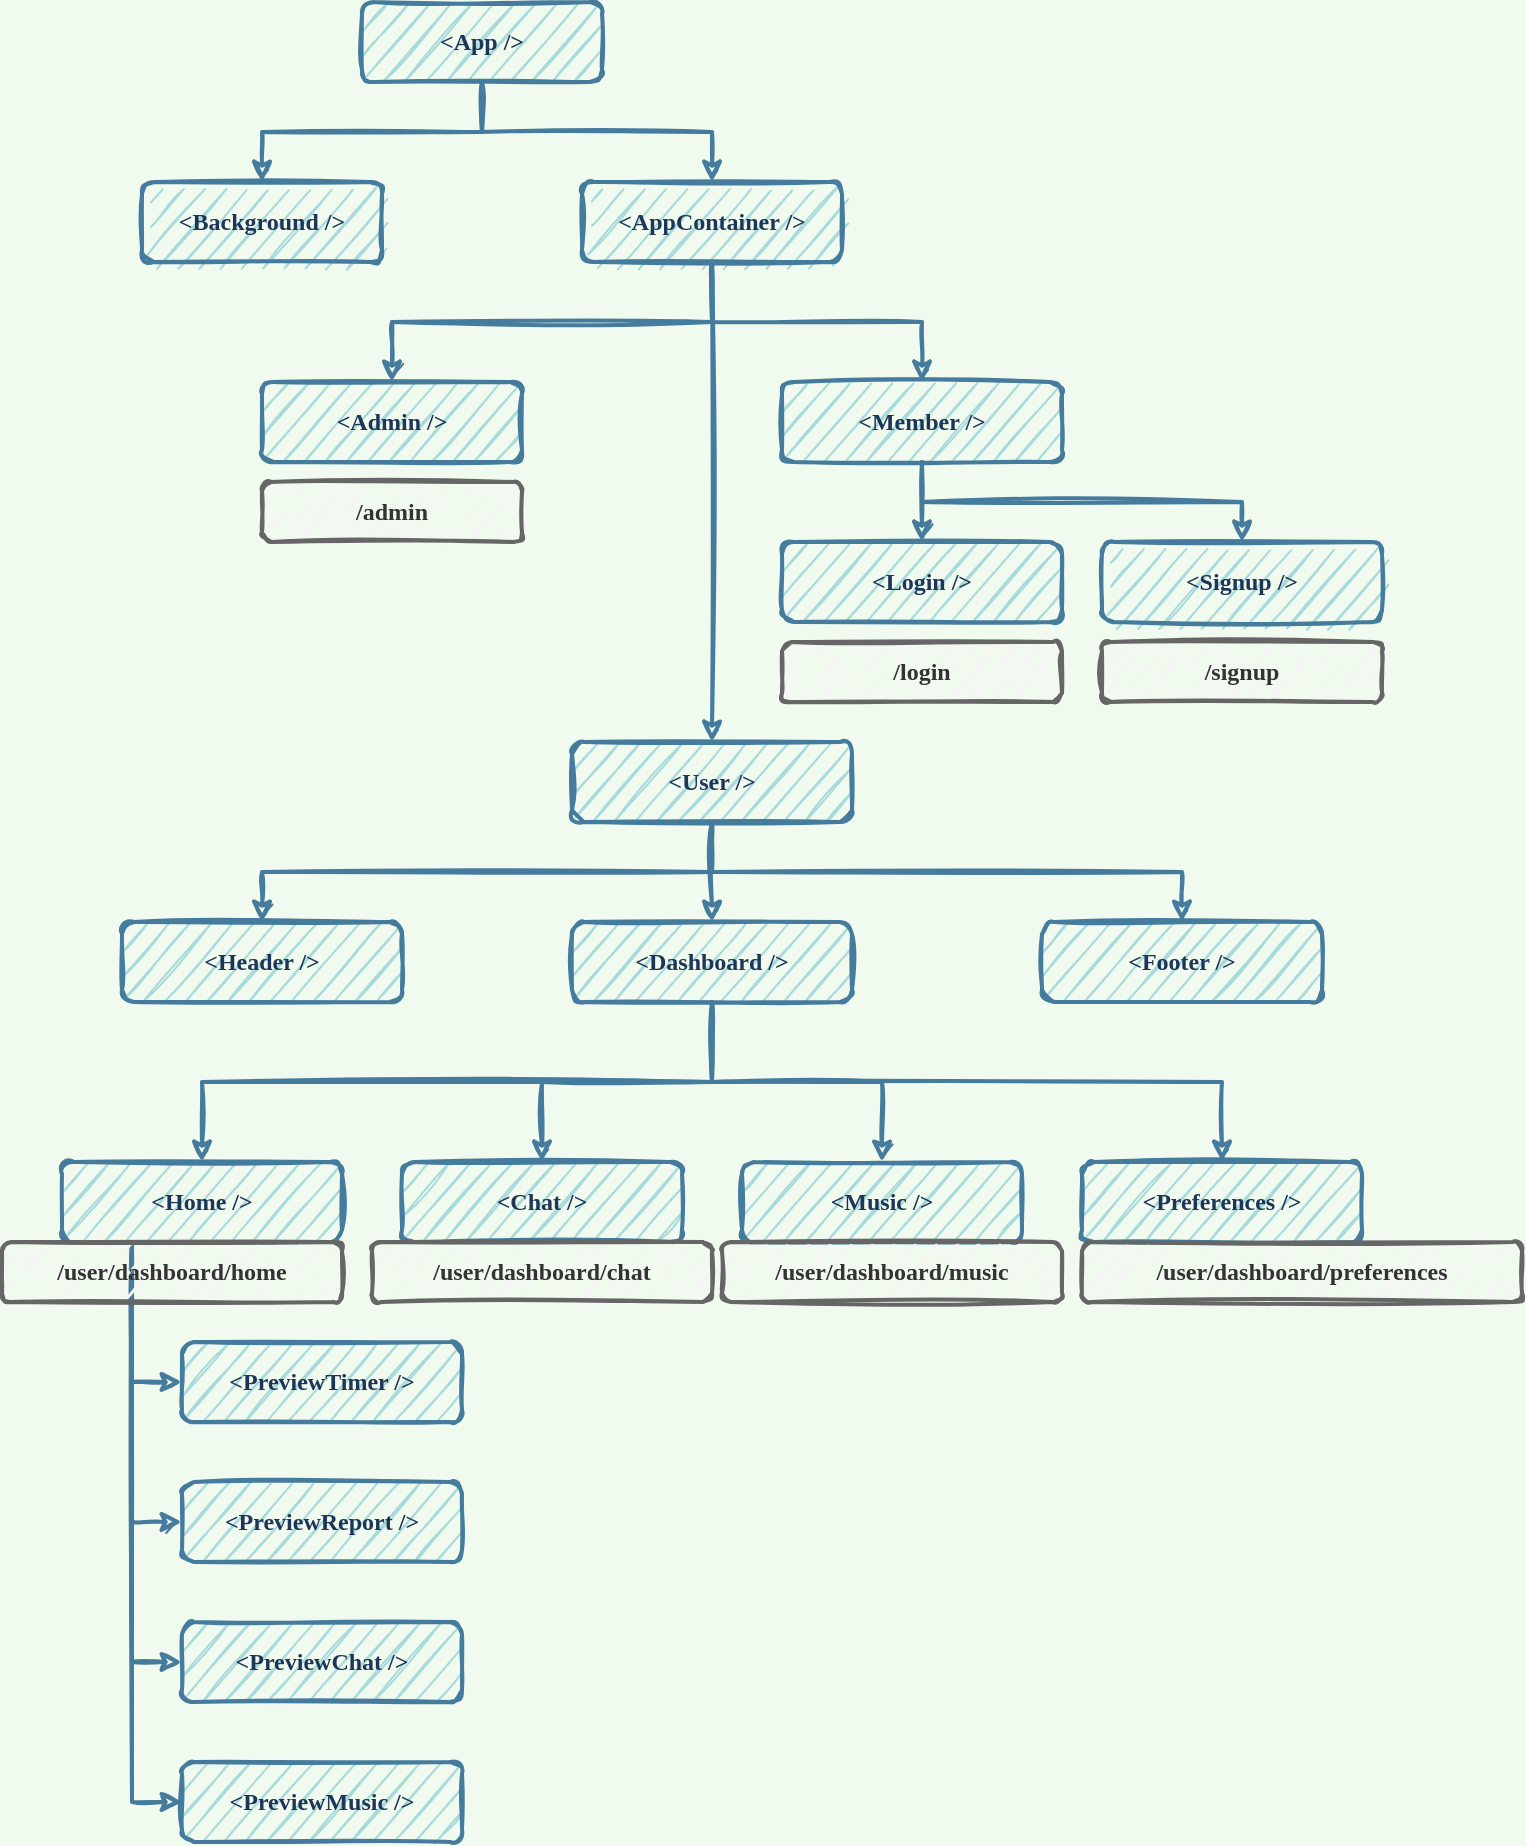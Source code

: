 <mxfile version="14.4.4" type="device"><diagram id="C5RBs43oDa-KdzZeNtuy" name="Page-1"><mxGraphModel dx="2844" dy="1494" grid="1" gridSize="10" guides="1" tooltips="1" connect="1" arrows="1" fold="1" page="1" pageScale="1" pageWidth="827" pageHeight="1169" background="#F1FAEE" math="0" shadow="0"><root><mxCell id="WIyWlLk6GJQsqaUBKTNV-0"/><mxCell id="WIyWlLk6GJQsqaUBKTNV-1" parent="WIyWlLk6GJQsqaUBKTNV-0"/><mxCell id="tVgcVIo0DLN5FByh1amC-3" style="edgeStyle=orthogonalEdgeStyle;rounded=0;orthogonalLoop=1;jettySize=auto;html=1;exitX=0.5;exitY=1;exitDx=0;exitDy=0;entryX=0.5;entryY=0;entryDx=0;entryDy=0;fontFamily=Lucida Console;fontStyle=1;strokeWidth=2;strokeColor=#457B9D;fontColor=#1D3557;labelBackgroundColor=#F1FAEE;sketch=1;" edge="1" parent="WIyWlLk6GJQsqaUBKTNV-1" source="tVgcVIo0DLN5FByh1amC-0" target="tVgcVIo0DLN5FByh1amC-1"><mxGeometry relative="1" as="geometry"/></mxCell><mxCell id="tVgcVIo0DLN5FByh1amC-4" style="edgeStyle=orthogonalEdgeStyle;rounded=0;orthogonalLoop=1;jettySize=auto;html=1;exitX=0.5;exitY=1;exitDx=0;exitDy=0;fontFamily=Lucida Console;fontStyle=1;strokeWidth=2;strokeColor=#457B9D;fontColor=#1D3557;labelBackgroundColor=#F1FAEE;sketch=1;" edge="1" parent="WIyWlLk6GJQsqaUBKTNV-1" source="tVgcVIo0DLN5FByh1amC-0" target="tVgcVIo0DLN5FByh1amC-2"><mxGeometry relative="1" as="geometry"/></mxCell><mxCell id="tVgcVIo0DLN5FByh1amC-0" value="&amp;lt;App /&amp;gt;" style="rounded=1;whiteSpace=wrap;html=1;fontSize=12;glass=0;strokeWidth=2;shadow=0;fontFamily=Lucida Console;fontStyle=1;fillColor=#A8DADC;strokeColor=#457B9D;fontColor=#1D3557;sketch=1;" vertex="1" parent="WIyWlLk6GJQsqaUBKTNV-1"><mxGeometry x="610" y="100" width="120" height="40" as="geometry"/></mxCell><mxCell id="tVgcVIo0DLN5FByh1amC-1" value="&amp;lt;Background /&amp;gt;" style="rounded=1;whiteSpace=wrap;html=1;fontSize=12;glass=0;strokeWidth=2;shadow=0;fontFamily=Lucida Console;fontStyle=1;fillColor=#A8DADC;strokeColor=#457B9D;fontColor=#1D3557;sketch=1;" vertex="1" parent="WIyWlLk6GJQsqaUBKTNV-1"><mxGeometry x="500" y="190" width="120" height="40" as="geometry"/></mxCell><mxCell id="tVgcVIo0DLN5FByh1amC-7" style="edgeStyle=orthogonalEdgeStyle;rounded=0;orthogonalLoop=1;jettySize=auto;html=1;exitX=0.5;exitY=1;exitDx=0;exitDy=0;entryX=0.5;entryY=0;entryDx=0;entryDy=0;strokeColor=#457B9D;fillColor=#A8DADC;fontColor=#1D3557;strokeWidth=2;sketch=1;" edge="1" parent="WIyWlLk6GJQsqaUBKTNV-1" source="tVgcVIo0DLN5FByh1amC-2" target="tVgcVIo0DLN5FByh1amC-6"><mxGeometry relative="1" as="geometry"/></mxCell><mxCell id="tVgcVIo0DLN5FByh1amC-14" style="edgeStyle=orthogonalEdgeStyle;rounded=0;orthogonalLoop=1;jettySize=auto;html=1;exitX=0.5;exitY=1;exitDx=0;exitDy=0;entryX=0.5;entryY=0;entryDx=0;entryDy=0;strokeColor=#457B9D;strokeWidth=2;fillColor=#A8DADC;fontColor=#1D3557;sketch=1;" edge="1" parent="WIyWlLk6GJQsqaUBKTNV-1" source="tVgcVIo0DLN5FByh1amC-2" target="tVgcVIo0DLN5FByh1amC-13"><mxGeometry relative="1" as="geometry"/></mxCell><mxCell id="tVgcVIo0DLN5FByh1amC-15" style="edgeStyle=orthogonalEdgeStyle;rounded=0;orthogonalLoop=1;jettySize=auto;html=1;exitX=0.5;exitY=1;exitDx=0;exitDy=0;entryX=0.5;entryY=0;entryDx=0;entryDy=0;strokeColor=#457B9D;strokeWidth=2;fillColor=#A8DADC;fontColor=#1D3557;sketch=1;" edge="1" parent="WIyWlLk6GJQsqaUBKTNV-1" source="tVgcVIo0DLN5FByh1amC-2" target="tVgcVIo0DLN5FByh1amC-5"><mxGeometry relative="1" as="geometry"/></mxCell><mxCell id="tVgcVIo0DLN5FByh1amC-2" value="&amp;lt;AppContainer /&amp;gt;" style="rounded=1;whiteSpace=wrap;html=1;fontSize=12;glass=0;strokeWidth=2;shadow=0;fontFamily=Lucida Console;fontStyle=1;fillColor=#A8DADC;strokeColor=#457B9D;fontColor=#1D3557;sketch=1;" vertex="1" parent="WIyWlLk6GJQsqaUBKTNV-1"><mxGeometry x="720" y="190" width="130" height="40" as="geometry"/></mxCell><mxCell id="tVgcVIo0DLN5FByh1amC-5" value="&amp;lt;Admin /&amp;gt;" style="rounded=1;whiteSpace=wrap;html=1;fontSize=12;glass=0;strokeWidth=2;shadow=0;fontFamily=Lucida Console;fontStyle=1;fillColor=#A8DADC;strokeColor=#457B9D;fontColor=#1D3557;sketch=1;" vertex="1" parent="WIyWlLk6GJQsqaUBKTNV-1"><mxGeometry x="560" y="290" width="130" height="40" as="geometry"/></mxCell><mxCell id="tVgcVIo0DLN5FByh1amC-10" style="edgeStyle=orthogonalEdgeStyle;rounded=0;orthogonalLoop=1;jettySize=auto;html=1;exitX=0.5;exitY=1;exitDx=0;exitDy=0;entryX=0.5;entryY=0;entryDx=0;entryDy=0;strokeColor=#457B9D;strokeWidth=2;fillColor=#A8DADC;fontColor=#1D3557;sketch=1;" edge="1" parent="WIyWlLk6GJQsqaUBKTNV-1" source="tVgcVIo0DLN5FByh1amC-6" target="tVgcVIo0DLN5FByh1amC-9"><mxGeometry relative="1" as="geometry"/></mxCell><mxCell id="tVgcVIo0DLN5FByh1amC-11" style="edgeStyle=orthogonalEdgeStyle;rounded=0;orthogonalLoop=1;jettySize=auto;html=1;exitX=0.5;exitY=1;exitDx=0;exitDy=0;strokeColor=#457B9D;strokeWidth=2;fillColor=#A8DADC;fontColor=#1D3557;entryX=0.5;entryY=0;entryDx=0;entryDy=0;sketch=1;" edge="1" parent="WIyWlLk6GJQsqaUBKTNV-1" source="tVgcVIo0DLN5FByh1amC-6" target="tVgcVIo0DLN5FByh1amC-12"><mxGeometry relative="1" as="geometry"><mxPoint x="960" y="390" as="targetPoint"/></mxGeometry></mxCell><mxCell id="tVgcVIo0DLN5FByh1amC-6" value="&amp;lt;Member /&amp;gt;" style="rounded=1;whiteSpace=wrap;html=1;fontSize=12;glass=0;strokeWidth=2;shadow=0;fontFamily=Lucida Console;fontStyle=1;fillColor=#A8DADC;strokeColor=#457B9D;fontColor=#1D3557;sketch=1;" vertex="1" parent="WIyWlLk6GJQsqaUBKTNV-1"><mxGeometry x="820" y="290" width="140" height="40" as="geometry"/></mxCell><mxCell id="tVgcVIo0DLN5FByh1amC-9" value="&amp;lt;Login /&amp;gt;" style="rounded=1;whiteSpace=wrap;html=1;fontSize=12;glass=0;strokeWidth=2;shadow=0;fontFamily=Lucida Console;fontStyle=1;fillColor=#A8DADC;strokeColor=#457B9D;fontColor=#1D3557;sketch=1;" vertex="1" parent="WIyWlLk6GJQsqaUBKTNV-1"><mxGeometry x="820" y="370" width="140" height="40" as="geometry"/></mxCell><mxCell id="tVgcVIo0DLN5FByh1amC-12" value="&amp;lt;Signup /&amp;gt;" style="rounded=1;whiteSpace=wrap;html=1;fontSize=12;glass=0;strokeWidth=2;shadow=0;fontFamily=Lucida Console;fontStyle=1;fillColor=#A8DADC;strokeColor=#457B9D;fontColor=#1D3557;sketch=1;" vertex="1" parent="WIyWlLk6GJQsqaUBKTNV-1"><mxGeometry x="980" y="370" width="140" height="40" as="geometry"/></mxCell><mxCell id="tVgcVIo0DLN5FByh1amC-19" style="edgeStyle=orthogonalEdgeStyle;rounded=0;orthogonalLoop=1;jettySize=auto;html=1;exitX=0.5;exitY=1;exitDx=0;exitDy=0;strokeColor=#457B9D;strokeWidth=2;fillColor=#A8DADC;fontColor=#1D3557;sketch=1;" edge="1" parent="WIyWlLk6GJQsqaUBKTNV-1" source="tVgcVIo0DLN5FByh1amC-13" target="tVgcVIo0DLN5FByh1amC-17"><mxGeometry relative="1" as="geometry"/></mxCell><mxCell id="tVgcVIo0DLN5FByh1amC-20" style="edgeStyle=orthogonalEdgeStyle;rounded=0;orthogonalLoop=1;jettySize=auto;html=1;exitX=0.5;exitY=1;exitDx=0;exitDy=0;entryX=0.5;entryY=0;entryDx=0;entryDy=0;strokeColor=#457B9D;strokeWidth=2;fillColor=#A8DADC;fontColor=#1D3557;sketch=1;" edge="1" parent="WIyWlLk6GJQsqaUBKTNV-1" source="tVgcVIo0DLN5FByh1amC-13" target="tVgcVIo0DLN5FByh1amC-16"><mxGeometry relative="1" as="geometry"/></mxCell><mxCell id="tVgcVIo0DLN5FByh1amC-21" style="edgeStyle=orthogonalEdgeStyle;rounded=0;orthogonalLoop=1;jettySize=auto;html=1;exitX=0.5;exitY=1;exitDx=0;exitDy=0;entryX=0.5;entryY=0;entryDx=0;entryDy=0;strokeColor=#457B9D;strokeWidth=2;fillColor=#A8DADC;fontColor=#1D3557;sketch=1;" edge="1" parent="WIyWlLk6GJQsqaUBKTNV-1" source="tVgcVIo0DLN5FByh1amC-13" target="tVgcVIo0DLN5FByh1amC-18"><mxGeometry relative="1" as="geometry"/></mxCell><mxCell id="tVgcVIo0DLN5FByh1amC-13" value="&amp;lt;User /&amp;gt;" style="rounded=1;whiteSpace=wrap;html=1;fontSize=12;glass=0;strokeWidth=2;shadow=0;fontFamily=Lucida Console;fontStyle=1;fillColor=#A8DADC;strokeColor=#457B9D;fontColor=#1D3557;sketch=1;" vertex="1" parent="WIyWlLk6GJQsqaUBKTNV-1"><mxGeometry x="715" y="470" width="140" height="40" as="geometry"/></mxCell><mxCell id="tVgcVIo0DLN5FByh1amC-16" value="&amp;lt;Header /&amp;gt;" style="rounded=1;whiteSpace=wrap;html=1;fontSize=12;glass=0;strokeWidth=2;shadow=0;fontFamily=Lucida Console;fontStyle=1;fillColor=#A8DADC;strokeColor=#457B9D;fontColor=#1D3557;sketch=1;" vertex="1" parent="WIyWlLk6GJQsqaUBKTNV-1"><mxGeometry x="490" y="560" width="140" height="40" as="geometry"/></mxCell><mxCell id="tVgcVIo0DLN5FByh1amC-27" style="edgeStyle=orthogonalEdgeStyle;rounded=0;orthogonalLoop=1;jettySize=auto;html=1;exitX=0.5;exitY=1;exitDx=0;exitDy=0;entryX=0.5;entryY=0;entryDx=0;entryDy=0;strokeColor=#457B9D;strokeWidth=2;fillColor=#A8DADC;fontColor=#1D3557;sketch=1;" edge="1" parent="WIyWlLk6GJQsqaUBKTNV-1" source="tVgcVIo0DLN5FByh1amC-17" target="tVgcVIo0DLN5FByh1amC-23"><mxGeometry relative="1" as="geometry"/></mxCell><mxCell id="tVgcVIo0DLN5FByh1amC-28" style="edgeStyle=orthogonalEdgeStyle;rounded=0;orthogonalLoop=1;jettySize=auto;html=1;exitX=0.5;exitY=1;exitDx=0;exitDy=0;entryX=0.5;entryY=0;entryDx=0;entryDy=0;strokeColor=#457B9D;strokeWidth=2;fillColor=#A8DADC;fontColor=#1D3557;sketch=1;" edge="1" parent="WIyWlLk6GJQsqaUBKTNV-1" source="tVgcVIo0DLN5FByh1amC-17" target="tVgcVIo0DLN5FByh1amC-24"><mxGeometry relative="1" as="geometry"/></mxCell><mxCell id="tVgcVIo0DLN5FByh1amC-29" style="edgeStyle=orthogonalEdgeStyle;rounded=0;orthogonalLoop=1;jettySize=auto;html=1;exitX=0.5;exitY=1;exitDx=0;exitDy=0;entryX=0.5;entryY=0;entryDx=0;entryDy=0;strokeColor=#457B9D;strokeWidth=2;fillColor=#A8DADC;fontColor=#1D3557;sketch=1;" edge="1" parent="WIyWlLk6GJQsqaUBKTNV-1" source="tVgcVIo0DLN5FByh1amC-17" target="tVgcVIo0DLN5FByh1amC-22"><mxGeometry relative="1" as="geometry"/></mxCell><mxCell id="tVgcVIo0DLN5FByh1amC-30" style="edgeStyle=orthogonalEdgeStyle;rounded=0;orthogonalLoop=1;jettySize=auto;html=1;exitX=0.5;exitY=1;exitDx=0;exitDy=0;strokeColor=#457B9D;strokeWidth=2;fillColor=#A8DADC;fontColor=#1D3557;sketch=1;" edge="1" parent="WIyWlLk6GJQsqaUBKTNV-1" source="tVgcVIo0DLN5FByh1amC-17" target="tVgcVIo0DLN5FByh1amC-25"><mxGeometry relative="1" as="geometry"/></mxCell><mxCell id="tVgcVIo0DLN5FByh1amC-17" value="&amp;lt;Dashboard /&amp;gt;" style="rounded=1;whiteSpace=wrap;html=1;fontSize=12;glass=0;strokeWidth=2;shadow=0;fontFamily=Lucida Console;fontStyle=1;fillColor=#A8DADC;strokeColor=#457B9D;fontColor=#1D3557;sketch=1;" vertex="1" parent="WIyWlLk6GJQsqaUBKTNV-1"><mxGeometry x="715" y="560" width="140" height="40" as="geometry"/></mxCell><mxCell id="tVgcVIo0DLN5FByh1amC-18" value="&amp;lt;Footer /&amp;gt;" style="rounded=1;whiteSpace=wrap;html=1;fontSize=12;glass=0;strokeWidth=2;shadow=0;fontFamily=Lucida Console;fontStyle=1;fillColor=#A8DADC;strokeColor=#457B9D;fontColor=#1D3557;sketch=1;" vertex="1" parent="WIyWlLk6GJQsqaUBKTNV-1"><mxGeometry x="950" y="560" width="140" height="40" as="geometry"/></mxCell><mxCell id="tVgcVIo0DLN5FByh1amC-35" style="edgeStyle=orthogonalEdgeStyle;rounded=0;orthogonalLoop=1;jettySize=auto;html=1;exitX=0.25;exitY=1;exitDx=0;exitDy=0;entryX=0;entryY=0.5;entryDx=0;entryDy=0;strokeColor=#457B9D;strokeWidth=2;fillColor=#A8DADC;fontColor=#1D3557;sketch=1;" edge="1" parent="WIyWlLk6GJQsqaUBKTNV-1" source="tVgcVIo0DLN5FByh1amC-22" target="tVgcVIo0DLN5FByh1amC-31"><mxGeometry relative="1" as="geometry"/></mxCell><mxCell id="tVgcVIo0DLN5FByh1amC-36" style="edgeStyle=orthogonalEdgeStyle;rounded=0;orthogonalLoop=1;jettySize=auto;html=1;exitX=0.25;exitY=1;exitDx=0;exitDy=0;entryX=0;entryY=0.5;entryDx=0;entryDy=0;strokeColor=#457B9D;strokeWidth=2;fillColor=#A8DADC;fontColor=#1D3557;sketch=1;" edge="1" parent="WIyWlLk6GJQsqaUBKTNV-1" source="tVgcVIo0DLN5FByh1amC-22" target="tVgcVIo0DLN5FByh1amC-32"><mxGeometry relative="1" as="geometry"/></mxCell><mxCell id="tVgcVIo0DLN5FByh1amC-37" style="edgeStyle=orthogonalEdgeStyle;rounded=0;orthogonalLoop=1;jettySize=auto;html=1;exitX=0.25;exitY=1;exitDx=0;exitDy=0;entryX=0;entryY=0.5;entryDx=0;entryDy=0;strokeColor=#457B9D;strokeWidth=2;fillColor=#A8DADC;fontColor=#1D3557;sketch=1;" edge="1" parent="WIyWlLk6GJQsqaUBKTNV-1" source="tVgcVIo0DLN5FByh1amC-22" target="tVgcVIo0DLN5FByh1amC-33"><mxGeometry relative="1" as="geometry"/></mxCell><mxCell id="tVgcVIo0DLN5FByh1amC-38" style="edgeStyle=orthogonalEdgeStyle;rounded=0;orthogonalLoop=1;jettySize=auto;html=1;exitX=0.25;exitY=1;exitDx=0;exitDy=0;entryX=0;entryY=0.5;entryDx=0;entryDy=0;strokeColor=#457B9D;strokeWidth=2;fillColor=#A8DADC;fontColor=#1D3557;sketch=1;" edge="1" parent="WIyWlLk6GJQsqaUBKTNV-1" source="tVgcVIo0DLN5FByh1amC-22" target="tVgcVIo0DLN5FByh1amC-34"><mxGeometry relative="1" as="geometry"/></mxCell><mxCell id="tVgcVIo0DLN5FByh1amC-22" value="&amp;lt;Home /&amp;gt;" style="rounded=1;whiteSpace=wrap;html=1;fontSize=12;glass=0;strokeWidth=2;shadow=0;fontFamily=Lucida Console;fontStyle=1;fillColor=#A8DADC;strokeColor=#457B9D;fontColor=#1D3557;sketch=1;" vertex="1" parent="WIyWlLk6GJQsqaUBKTNV-1"><mxGeometry x="460" y="680" width="140" height="40" as="geometry"/></mxCell><mxCell id="tVgcVIo0DLN5FByh1amC-23" value="&amp;lt;Chat /&amp;gt;" style="rounded=1;whiteSpace=wrap;html=1;fontSize=12;glass=0;strokeWidth=2;shadow=0;fontFamily=Lucida Console;fontStyle=1;fillColor=#A8DADC;strokeColor=#457B9D;fontColor=#1D3557;sketch=1;" vertex="1" parent="WIyWlLk6GJQsqaUBKTNV-1"><mxGeometry x="630" y="680" width="140" height="40" as="geometry"/></mxCell><mxCell id="tVgcVIo0DLN5FByh1amC-24" value="&amp;lt;Music /&amp;gt;" style="rounded=1;whiteSpace=wrap;html=1;fontSize=12;glass=0;strokeWidth=2;shadow=0;fontFamily=Lucida Console;fontStyle=1;fillColor=#A8DADC;strokeColor=#457B9D;fontColor=#1D3557;sketch=1;" vertex="1" parent="WIyWlLk6GJQsqaUBKTNV-1"><mxGeometry x="800" y="680" width="140" height="40" as="geometry"/></mxCell><mxCell id="tVgcVIo0DLN5FByh1amC-25" value="&amp;lt;Preferences /&amp;gt;" style="rounded=1;whiteSpace=wrap;html=1;fontSize=12;glass=0;strokeWidth=2;shadow=0;fontFamily=Lucida Console;fontStyle=1;fillColor=#A8DADC;strokeColor=#457B9D;fontColor=#1D3557;sketch=1;" vertex="1" parent="WIyWlLk6GJQsqaUBKTNV-1"><mxGeometry x="970" y="680" width="140" height="40" as="geometry"/></mxCell><mxCell id="tVgcVIo0DLN5FByh1amC-31" value="&amp;lt;PreviewTimer /&amp;gt;" style="rounded=1;whiteSpace=wrap;html=1;fontSize=12;glass=0;strokeWidth=2;shadow=0;fontFamily=Lucida Console;fontStyle=1;fillColor=#A8DADC;strokeColor=#457B9D;fontColor=#1D3557;sketch=1;" vertex="1" parent="WIyWlLk6GJQsqaUBKTNV-1"><mxGeometry x="520" y="770" width="140" height="40" as="geometry"/></mxCell><mxCell id="tVgcVIo0DLN5FByh1amC-32" value="&amp;lt;PreviewReport /&amp;gt;" style="rounded=1;whiteSpace=wrap;html=1;fontSize=12;glass=0;strokeWidth=2;shadow=0;fontFamily=Lucida Console;fontStyle=1;fillColor=#A8DADC;strokeColor=#457B9D;fontColor=#1D3557;sketch=1;" vertex="1" parent="WIyWlLk6GJQsqaUBKTNV-1"><mxGeometry x="520" y="840" width="140" height="40" as="geometry"/></mxCell><mxCell id="tVgcVIo0DLN5FByh1amC-33" value="&amp;lt;PreviewChat /&amp;gt;" style="rounded=1;whiteSpace=wrap;html=1;fontSize=12;glass=0;strokeWidth=2;shadow=0;fontFamily=Lucida Console;fontStyle=1;fillColor=#A8DADC;strokeColor=#457B9D;fontColor=#1D3557;sketch=1;" vertex="1" parent="WIyWlLk6GJQsqaUBKTNV-1"><mxGeometry x="520" y="910" width="140" height="40" as="geometry"/></mxCell><mxCell id="tVgcVIo0DLN5FByh1amC-34" value="&amp;lt;PreviewMusic /&amp;gt;" style="rounded=1;whiteSpace=wrap;html=1;fontSize=12;glass=0;strokeWidth=2;shadow=0;fontFamily=Lucida Console;fontStyle=1;fillColor=#A8DADC;strokeColor=#457B9D;fontColor=#1D3557;sketch=1;" vertex="1" parent="WIyWlLk6GJQsqaUBKTNV-1"><mxGeometry x="520" y="980" width="140" height="40" as="geometry"/></mxCell><mxCell id="tVgcVIo0DLN5FByh1amC-39" value="&lt;b&gt;/admin&lt;/b&gt;" style="rounded=1;whiteSpace=wrap;html=1;strokeColor=#666666;fillColor=#f5f5f5;strokeWidth=2;fontColor=#333333;fontFamily=Lucida Console;sketch=1;" vertex="1" parent="WIyWlLk6GJQsqaUBKTNV-1"><mxGeometry x="560" y="340" width="130" height="30" as="geometry"/></mxCell><mxCell id="tVgcVIo0DLN5FByh1amC-40" value="&lt;b&gt;&lt;font face=&quot;Lucida Console&quot;&gt;/login&lt;/font&gt;&lt;/b&gt;" style="rounded=1;whiteSpace=wrap;html=1;strokeColor=#666666;fillColor=#f5f5f5;strokeWidth=2;fontColor=#333333;sketch=1;" vertex="1" parent="WIyWlLk6GJQsqaUBKTNV-1"><mxGeometry x="820" y="420" width="140" height="30" as="geometry"/></mxCell><mxCell id="tVgcVIo0DLN5FByh1amC-41" value="&lt;b&gt;/signup&lt;/b&gt;" style="rounded=1;whiteSpace=wrap;html=1;strokeColor=#666666;fillColor=#f5f5f5;strokeWidth=2;fontColor=#333333;fontFamily=Lucida Console;sketch=1;" vertex="1" parent="WIyWlLk6GJQsqaUBKTNV-1"><mxGeometry x="980" y="420" width="140" height="30" as="geometry"/></mxCell><mxCell id="tVgcVIo0DLN5FByh1amC-43" value="&lt;b&gt;&lt;font face=&quot;Lucida Console&quot;&gt;/user/dashboard/chat&lt;/font&gt;&lt;/b&gt;" style="rounded=1;whiteSpace=wrap;html=1;strokeColor=#666666;fillColor=#f5f5f5;strokeWidth=2;fontColor=#333333;sketch=1;" vertex="1" parent="WIyWlLk6GJQsqaUBKTNV-1"><mxGeometry x="615" y="720" width="170" height="30" as="geometry"/></mxCell><mxCell id="tVgcVIo0DLN5FByh1amC-44" value="&lt;b&gt;&lt;font face=&quot;Lucida Console&quot;&gt;/user/dashboard/music&lt;/font&gt;&lt;/b&gt;" style="rounded=1;whiteSpace=wrap;html=1;strokeColor=#666666;fillColor=#f5f5f5;strokeWidth=2;fontColor=#333333;sketch=1;" vertex="1" parent="WIyWlLk6GJQsqaUBKTNV-1"><mxGeometry x="790" y="720" width="170" height="30" as="geometry"/></mxCell><mxCell id="tVgcVIo0DLN5FByh1amC-45" value="&lt;b&gt;&lt;font face=&quot;Lucida Console&quot;&gt;/user/dashboard/preferences&lt;/font&gt;&lt;/b&gt;" style="rounded=1;whiteSpace=wrap;html=1;strokeColor=#666666;fillColor=#f5f5f5;strokeWidth=2;fontColor=#333333;sketch=1;" vertex="1" parent="WIyWlLk6GJQsqaUBKTNV-1"><mxGeometry x="970" y="720" width="220" height="30" as="geometry"/></mxCell><mxCell id="tVgcVIo0DLN5FByh1amC-87" value="&lt;b&gt;&lt;font face=&quot;Lucida Console&quot;&gt;/user/dashboard/home&lt;/font&gt;&lt;/b&gt;" style="rounded=1;whiteSpace=wrap;html=1;strokeColor=#666666;fillColor=#f5f5f5;strokeWidth=2;fontColor=#333333;sketch=1;" vertex="1" parent="WIyWlLk6GJQsqaUBKTNV-1"><mxGeometry x="430" y="720" width="170" height="30" as="geometry"/></mxCell></root></mxGraphModel></diagram></mxfile>